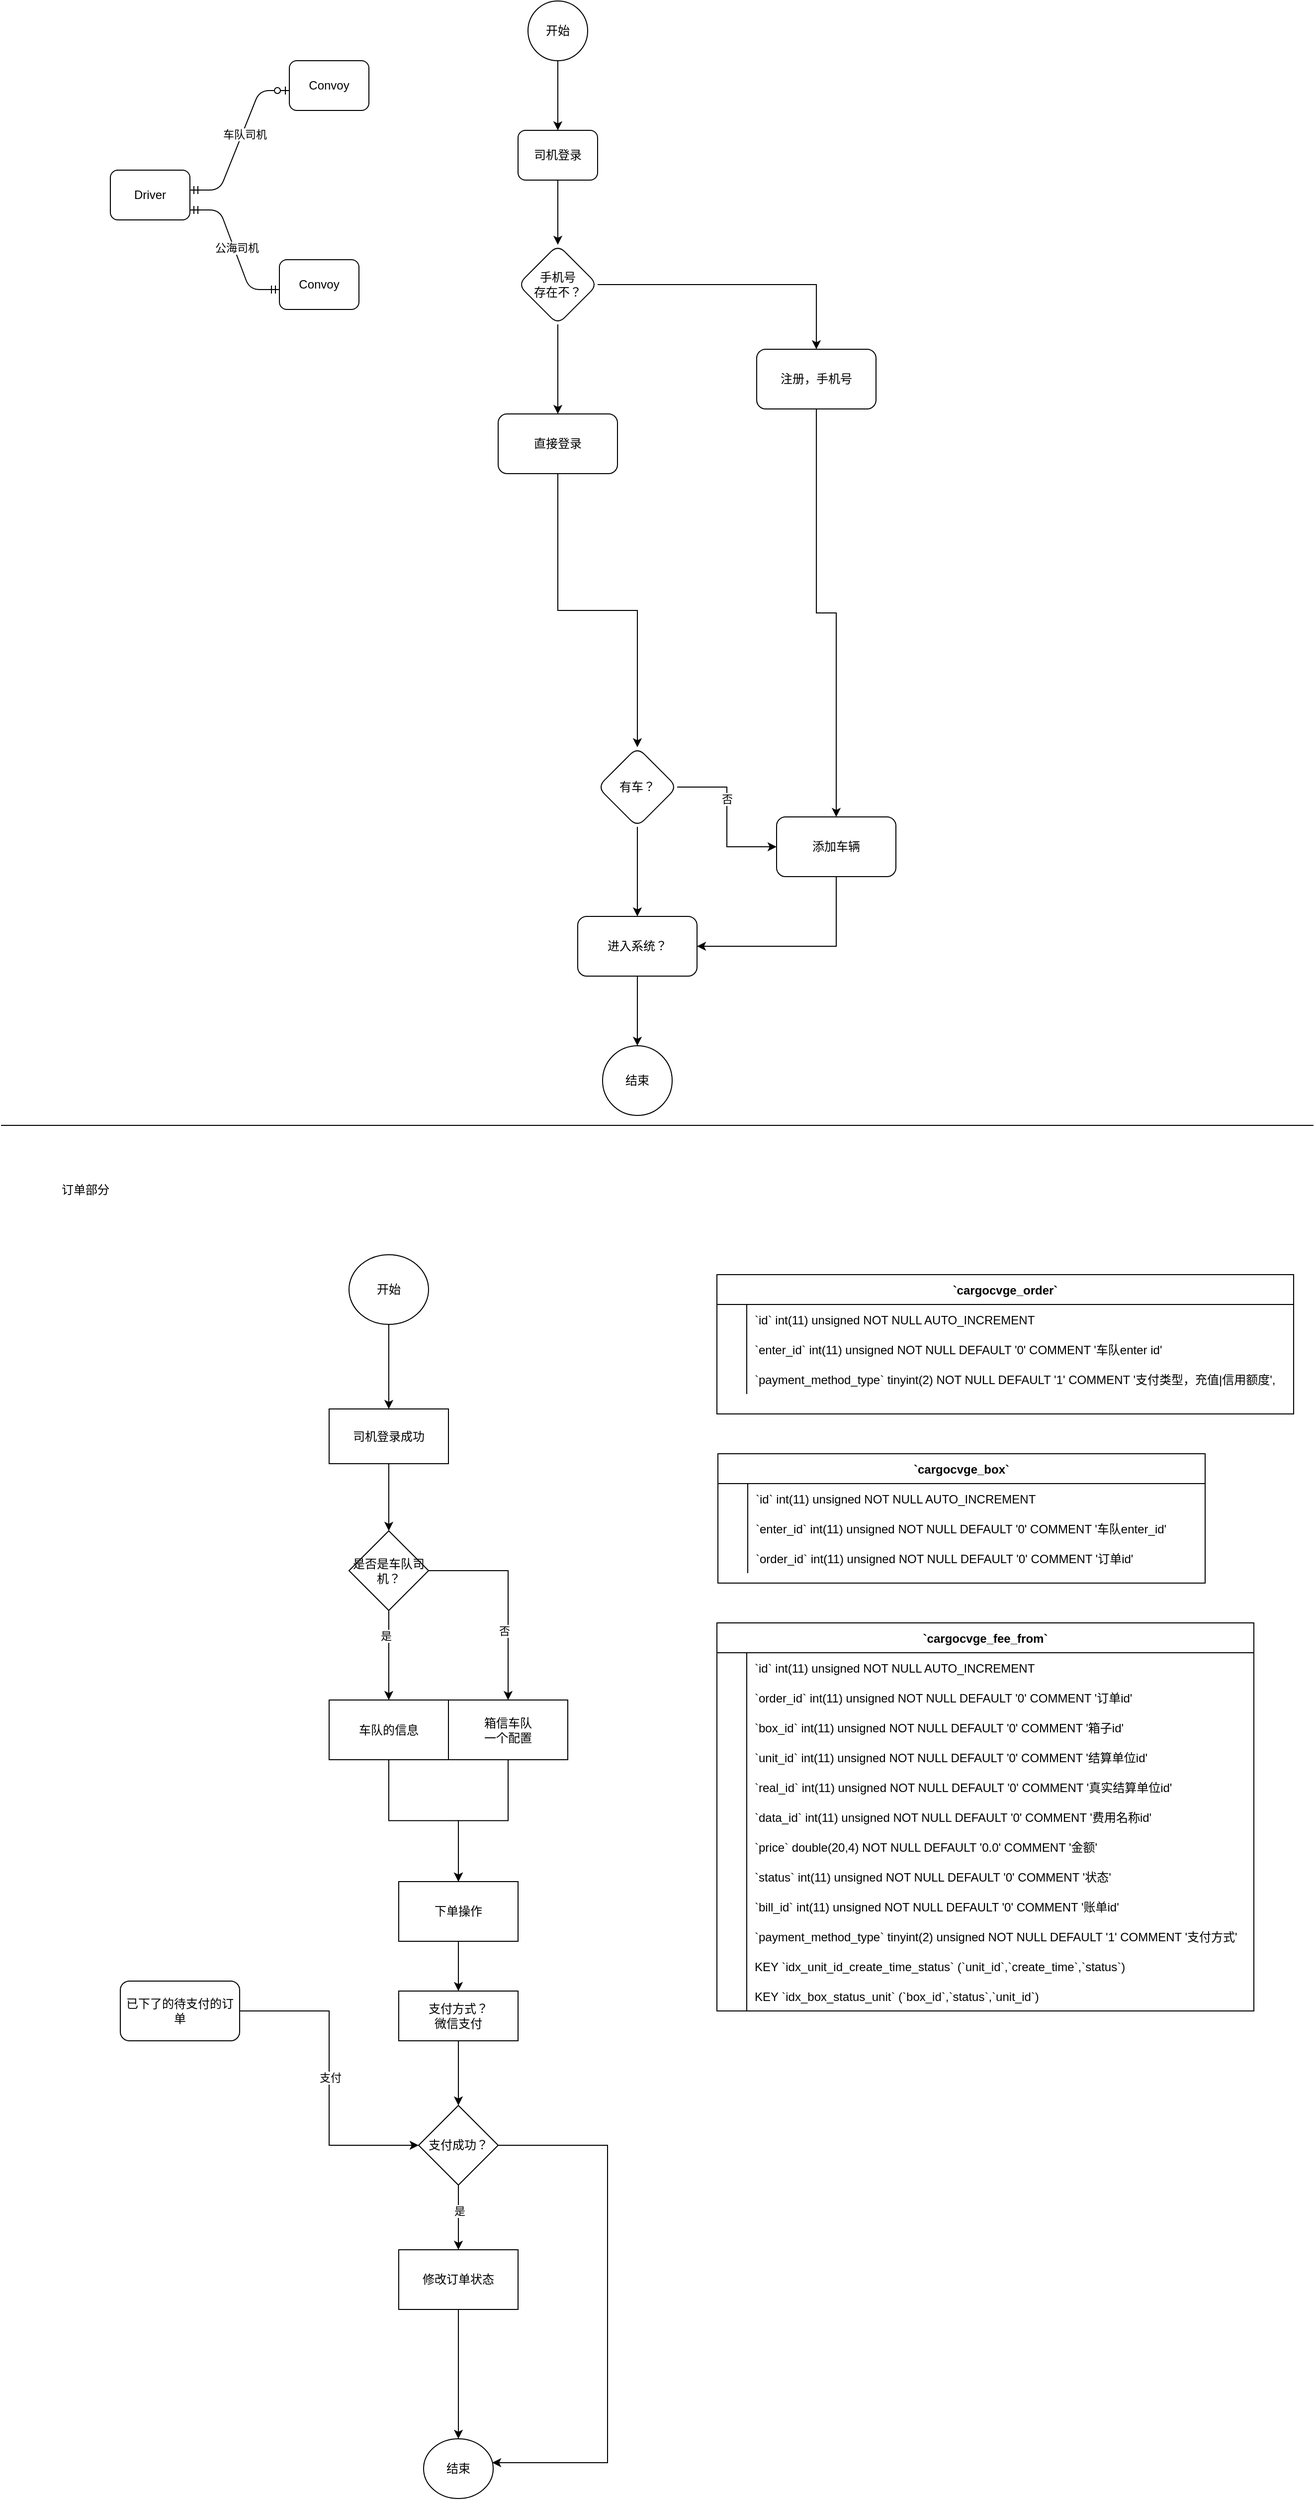 <mxfile version="14.6.11" type="github">
  <diagram id="6CkrAAGylQR2G6XSMfIu" name="第 1 页">
    <mxGraphModel dx="1881" dy="820" grid="1" gridSize="10" guides="1" tooltips="1" connect="1" arrows="1" fold="1" page="1" pageScale="1" pageWidth="827" pageHeight="1169" math="0" shadow="0">
      <root>
        <mxCell id="0" />
        <mxCell id="1" parent="0" />
        <mxCell id="uRQpyjv6LIRqwJX738AH-2" value="Driver" style="rounded=1;whiteSpace=wrap;html=1;" vertex="1" parent="1">
          <mxGeometry x="140" y="250" width="80" height="50" as="geometry" />
        </mxCell>
        <mxCell id="uRQpyjv6LIRqwJX738AH-3" value="Convoy" style="rounded=1;whiteSpace=wrap;html=1;" vertex="1" parent="1">
          <mxGeometry x="320" y="140" width="80" height="50" as="geometry" />
        </mxCell>
        <mxCell id="uRQpyjv6LIRqwJX738AH-5" value="Convoy" style="rounded=1;whiteSpace=wrap;html=1;" vertex="1" parent="1">
          <mxGeometry x="310" y="340" width="80" height="50" as="geometry" />
        </mxCell>
        <mxCell id="uRQpyjv6LIRqwJX738AH-9" value="" style="edgeStyle=entityRelationEdgeStyle;fontSize=12;html=1;endArrow=ERmandOne;startArrow=ERmandOne;" edge="1" parent="1">
          <mxGeometry width="100" height="100" relative="1" as="geometry">
            <mxPoint x="220" y="290" as="sourcePoint" />
            <mxPoint x="310" y="370" as="targetPoint" />
          </mxGeometry>
        </mxCell>
        <mxCell id="uRQpyjv6LIRqwJX738AH-12" value="公海司机" style="edgeLabel;html=1;align=center;verticalAlign=middle;resizable=0;points=[];" vertex="1" connectable="0" parent="uRQpyjv6LIRqwJX738AH-9">
          <mxGeometry x="-0.016" y="3" relative="1" as="geometry">
            <mxPoint x="-1" as="offset" />
          </mxGeometry>
        </mxCell>
        <mxCell id="uRQpyjv6LIRqwJX738AH-10" value="" style="edgeStyle=entityRelationEdgeStyle;fontSize=12;html=1;endArrow=ERzeroToOne;startArrow=ERmandOne;" edge="1" parent="1">
          <mxGeometry width="100" height="100" relative="1" as="geometry">
            <mxPoint x="220" y="270" as="sourcePoint" />
            <mxPoint x="320" y="170" as="targetPoint" />
          </mxGeometry>
        </mxCell>
        <mxCell id="uRQpyjv6LIRqwJX738AH-11" value="车队司机" style="edgeLabel;html=1;align=center;verticalAlign=middle;resizable=0;points=[];" vertex="1" connectable="0" parent="uRQpyjv6LIRqwJX738AH-10">
          <mxGeometry x="0.089" y="-2" relative="1" as="geometry">
            <mxPoint as="offset" />
          </mxGeometry>
        </mxCell>
        <mxCell id="uRQpyjv6LIRqwJX738AH-17" style="edgeStyle=orthogonalEdgeStyle;rounded=0;orthogonalLoop=1;jettySize=auto;html=1;exitX=0.5;exitY=1;exitDx=0;exitDy=0;entryX=0.5;entryY=0;entryDx=0;entryDy=0;" edge="1" parent="1" source="uRQpyjv6LIRqwJX738AH-15" target="uRQpyjv6LIRqwJX738AH-16">
          <mxGeometry relative="1" as="geometry" />
        </mxCell>
        <mxCell id="uRQpyjv6LIRqwJX738AH-15" value="开始" style="ellipse;whiteSpace=wrap;html=1;" vertex="1" parent="1">
          <mxGeometry x="560" y="80" width="60" height="60" as="geometry" />
        </mxCell>
        <mxCell id="uRQpyjv6LIRqwJX738AH-19" value="" style="edgeStyle=orthogonalEdgeStyle;rounded=0;orthogonalLoop=1;jettySize=auto;html=1;" edge="1" parent="1" source="uRQpyjv6LIRqwJX738AH-16" target="uRQpyjv6LIRqwJX738AH-18">
          <mxGeometry relative="1" as="geometry" />
        </mxCell>
        <mxCell id="uRQpyjv6LIRqwJX738AH-16" value="司机登录" style="rounded=1;whiteSpace=wrap;html=1;" vertex="1" parent="1">
          <mxGeometry x="550" y="210" width="80" height="50" as="geometry" />
        </mxCell>
        <mxCell id="uRQpyjv6LIRqwJX738AH-21" value="" style="edgeStyle=orthogonalEdgeStyle;rounded=0;orthogonalLoop=1;jettySize=auto;html=1;" edge="1" parent="1" source="uRQpyjv6LIRqwJX738AH-18" target="uRQpyjv6LIRqwJX738AH-20">
          <mxGeometry relative="1" as="geometry" />
        </mxCell>
        <mxCell id="uRQpyjv6LIRqwJX738AH-23" value="" style="edgeStyle=orthogonalEdgeStyle;rounded=0;orthogonalLoop=1;jettySize=auto;html=1;" edge="1" parent="1" source="uRQpyjv6LIRqwJX738AH-18" target="uRQpyjv6LIRqwJX738AH-22">
          <mxGeometry relative="1" as="geometry" />
        </mxCell>
        <mxCell id="uRQpyjv6LIRqwJX738AH-18" value="手机号&lt;br&gt;存在不？" style="rhombus;whiteSpace=wrap;html=1;rounded=1;" vertex="1" parent="1">
          <mxGeometry x="550" y="325" width="80" height="80" as="geometry" />
        </mxCell>
        <mxCell id="uRQpyjv6LIRqwJX738AH-47" style="edgeStyle=orthogonalEdgeStyle;rounded=0;orthogonalLoop=1;jettySize=auto;html=1;exitX=0.5;exitY=1;exitDx=0;exitDy=0;" edge="1" parent="1" source="uRQpyjv6LIRqwJX738AH-20" target="uRQpyjv6LIRqwJX738AH-31">
          <mxGeometry relative="1" as="geometry" />
        </mxCell>
        <mxCell id="uRQpyjv6LIRqwJX738AH-20" value="直接登录" style="whiteSpace=wrap;html=1;rounded=1;" vertex="1" parent="1">
          <mxGeometry x="530" y="495" width="120" height="60" as="geometry" />
        </mxCell>
        <mxCell id="uRQpyjv6LIRqwJX738AH-48" style="edgeStyle=orthogonalEdgeStyle;rounded=0;orthogonalLoop=1;jettySize=auto;html=1;entryX=0.5;entryY=0;entryDx=0;entryDy=0;" edge="1" parent="1" source="uRQpyjv6LIRqwJX738AH-22" target="uRQpyjv6LIRqwJX738AH-34">
          <mxGeometry relative="1" as="geometry" />
        </mxCell>
        <mxCell id="uRQpyjv6LIRqwJX738AH-22" value="注册，手机号" style="whiteSpace=wrap;html=1;rounded=1;" vertex="1" parent="1">
          <mxGeometry x="790" y="430" width="120" height="60" as="geometry" />
        </mxCell>
        <mxCell id="uRQpyjv6LIRqwJX738AH-35" value="" style="edgeStyle=orthogonalEdgeStyle;rounded=0;orthogonalLoop=1;jettySize=auto;html=1;" edge="1" parent="1" source="uRQpyjv6LIRqwJX738AH-31" target="uRQpyjv6LIRqwJX738AH-34">
          <mxGeometry relative="1" as="geometry" />
        </mxCell>
        <mxCell id="uRQpyjv6LIRqwJX738AH-36" value="否" style="edgeLabel;html=1;align=center;verticalAlign=middle;resizable=0;points=[];" vertex="1" connectable="0" parent="uRQpyjv6LIRqwJX738AH-35">
          <mxGeometry x="-0.233" relative="1" as="geometry">
            <mxPoint as="offset" />
          </mxGeometry>
        </mxCell>
        <mxCell id="uRQpyjv6LIRqwJX738AH-38" value="" style="edgeStyle=orthogonalEdgeStyle;rounded=0;orthogonalLoop=1;jettySize=auto;html=1;" edge="1" parent="1" source="uRQpyjv6LIRqwJX738AH-31" target="uRQpyjv6LIRqwJX738AH-37">
          <mxGeometry relative="1" as="geometry" />
        </mxCell>
        <mxCell id="uRQpyjv6LIRqwJX738AH-31" value="有车？" style="rhombus;whiteSpace=wrap;html=1;rounded=1;" vertex="1" parent="1">
          <mxGeometry x="630" y="830" width="80" height="80" as="geometry" />
        </mxCell>
        <mxCell id="uRQpyjv6LIRqwJX738AH-39" style="edgeStyle=orthogonalEdgeStyle;rounded=0;orthogonalLoop=1;jettySize=auto;html=1;exitX=0.5;exitY=1;exitDx=0;exitDy=0;entryX=1;entryY=0.5;entryDx=0;entryDy=0;" edge="1" parent="1" source="uRQpyjv6LIRqwJX738AH-34" target="uRQpyjv6LIRqwJX738AH-37">
          <mxGeometry relative="1" as="geometry" />
        </mxCell>
        <mxCell id="uRQpyjv6LIRqwJX738AH-34" value="添加车辆" style="whiteSpace=wrap;html=1;rounded=1;" vertex="1" parent="1">
          <mxGeometry x="810" y="900" width="120" height="60" as="geometry" />
        </mxCell>
        <mxCell id="uRQpyjv6LIRqwJX738AH-41" value="" style="edgeStyle=orthogonalEdgeStyle;rounded=0;orthogonalLoop=1;jettySize=auto;html=1;" edge="1" parent="1" source="uRQpyjv6LIRqwJX738AH-37" target="uRQpyjv6LIRqwJX738AH-40">
          <mxGeometry relative="1" as="geometry" />
        </mxCell>
        <mxCell id="uRQpyjv6LIRqwJX738AH-37" value="进入系统？" style="whiteSpace=wrap;html=1;rounded=1;" vertex="1" parent="1">
          <mxGeometry x="610" y="1000" width="120" height="60" as="geometry" />
        </mxCell>
        <mxCell id="uRQpyjv6LIRqwJX738AH-40" value="结束" style="ellipse;whiteSpace=wrap;html=1;rounded=1;" vertex="1" parent="1">
          <mxGeometry x="635" y="1130" width="70" height="70" as="geometry" />
        </mxCell>
        <mxCell id="uRQpyjv6LIRqwJX738AH-49" value="" style="endArrow=none;html=1;" edge="1" parent="1">
          <mxGeometry width="50" height="50" relative="1" as="geometry">
            <mxPoint x="30" y="1210" as="sourcePoint" />
            <mxPoint x="1350" y="1210" as="targetPoint" />
          </mxGeometry>
        </mxCell>
        <mxCell id="uRQpyjv6LIRqwJX738AH-51" value="订单部分" style="text;html=1;strokeColor=none;fillColor=none;align=center;verticalAlign=middle;whiteSpace=wrap;rounded=0;" vertex="1" parent="1">
          <mxGeometry x="80" y="1260" width="70" height="30" as="geometry" />
        </mxCell>
        <mxCell id="uRQpyjv6LIRqwJX738AH-54" value="" style="edgeStyle=orthogonalEdgeStyle;rounded=0;orthogonalLoop=1;jettySize=auto;html=1;" edge="1" parent="1" source="uRQpyjv6LIRqwJX738AH-52" target="uRQpyjv6LIRqwJX738AH-53">
          <mxGeometry relative="1" as="geometry" />
        </mxCell>
        <mxCell id="uRQpyjv6LIRqwJX738AH-52" value="开始" style="ellipse;whiteSpace=wrap;html=1;" vertex="1" parent="1">
          <mxGeometry x="380" y="1340" width="80" height="70" as="geometry" />
        </mxCell>
        <mxCell id="uRQpyjv6LIRqwJX738AH-56" value="" style="edgeStyle=orthogonalEdgeStyle;rounded=0;orthogonalLoop=1;jettySize=auto;html=1;" edge="1" parent="1" source="uRQpyjv6LIRqwJX738AH-53" target="uRQpyjv6LIRqwJX738AH-55">
          <mxGeometry relative="1" as="geometry" />
        </mxCell>
        <mxCell id="uRQpyjv6LIRqwJX738AH-53" value="司机登录成功" style="whiteSpace=wrap;html=1;" vertex="1" parent="1">
          <mxGeometry x="360" y="1495" width="120" height="55" as="geometry" />
        </mxCell>
        <mxCell id="uRQpyjv6LIRqwJX738AH-58" value="" style="edgeStyle=orthogonalEdgeStyle;rounded=0;orthogonalLoop=1;jettySize=auto;html=1;" edge="1" parent="1" source="uRQpyjv6LIRqwJX738AH-55" target="uRQpyjv6LIRqwJX738AH-57">
          <mxGeometry relative="1" as="geometry" />
        </mxCell>
        <mxCell id="uRQpyjv6LIRqwJX738AH-61" value="是" style="edgeLabel;html=1;align=center;verticalAlign=middle;resizable=0;points=[];" vertex="1" connectable="0" parent="uRQpyjv6LIRqwJX738AH-58">
          <mxGeometry x="-0.456" y="-3" relative="1" as="geometry">
            <mxPoint y="1" as="offset" />
          </mxGeometry>
        </mxCell>
        <mxCell id="uRQpyjv6LIRqwJX738AH-60" style="edgeStyle=orthogonalEdgeStyle;rounded=0;orthogonalLoop=1;jettySize=auto;html=1;exitX=1;exitY=0.5;exitDx=0;exitDy=0;entryX=0.5;entryY=0;entryDx=0;entryDy=0;" edge="1" parent="1" source="uRQpyjv6LIRqwJX738AH-55" target="uRQpyjv6LIRqwJX738AH-59">
          <mxGeometry relative="1" as="geometry" />
        </mxCell>
        <mxCell id="uRQpyjv6LIRqwJX738AH-62" value="否" style="edgeLabel;html=1;align=center;verticalAlign=middle;resizable=0;points=[];" vertex="1" connectable="0" parent="uRQpyjv6LIRqwJX738AH-60">
          <mxGeometry x="0.338" y="-4" relative="1" as="geometry">
            <mxPoint as="offset" />
          </mxGeometry>
        </mxCell>
        <mxCell id="uRQpyjv6LIRqwJX738AH-55" value="是否是车队司机？" style="rhombus;whiteSpace=wrap;html=1;" vertex="1" parent="1">
          <mxGeometry x="380" y="1617.5" width="80" height="80" as="geometry" />
        </mxCell>
        <mxCell id="uRQpyjv6LIRqwJX738AH-64" value="" style="edgeStyle=orthogonalEdgeStyle;rounded=0;orthogonalLoop=1;jettySize=auto;html=1;" edge="1" parent="1" source="uRQpyjv6LIRqwJX738AH-57" target="uRQpyjv6LIRqwJX738AH-63">
          <mxGeometry relative="1" as="geometry" />
        </mxCell>
        <mxCell id="uRQpyjv6LIRqwJX738AH-57" value="车队的信息" style="whiteSpace=wrap;html=1;" vertex="1" parent="1">
          <mxGeometry x="360" y="1787.5" width="120" height="60" as="geometry" />
        </mxCell>
        <mxCell id="uRQpyjv6LIRqwJX738AH-65" style="edgeStyle=orthogonalEdgeStyle;rounded=0;orthogonalLoop=1;jettySize=auto;html=1;exitX=0.5;exitY=1;exitDx=0;exitDy=0;" edge="1" parent="1" source="uRQpyjv6LIRqwJX738AH-59" target="uRQpyjv6LIRqwJX738AH-63">
          <mxGeometry relative="1" as="geometry" />
        </mxCell>
        <mxCell id="uRQpyjv6LIRqwJX738AH-59" value="箱信车队&lt;br&gt;一个配置" style="whiteSpace=wrap;html=1;" vertex="1" parent="1">
          <mxGeometry x="480" y="1787.5" width="120" height="60" as="geometry" />
        </mxCell>
        <mxCell id="uRQpyjv6LIRqwJX738AH-67" value="" style="edgeStyle=orthogonalEdgeStyle;rounded=0;orthogonalLoop=1;jettySize=auto;html=1;" edge="1" parent="1" source="uRQpyjv6LIRqwJX738AH-63" target="uRQpyjv6LIRqwJX738AH-66">
          <mxGeometry relative="1" as="geometry" />
        </mxCell>
        <mxCell id="uRQpyjv6LIRqwJX738AH-63" value="下单操作" style="whiteSpace=wrap;html=1;" vertex="1" parent="1">
          <mxGeometry x="430" y="1970" width="120" height="60" as="geometry" />
        </mxCell>
        <mxCell id="uRQpyjv6LIRqwJX738AH-72" value="" style="edgeStyle=orthogonalEdgeStyle;rounded=0;orthogonalLoop=1;jettySize=auto;html=1;" edge="1" parent="1" source="uRQpyjv6LIRqwJX738AH-66" target="uRQpyjv6LIRqwJX738AH-71">
          <mxGeometry relative="1" as="geometry" />
        </mxCell>
        <mxCell id="uRQpyjv6LIRqwJX738AH-66" value="支付方式？&lt;br&gt;微信支付" style="whiteSpace=wrap;html=1;" vertex="1" parent="1">
          <mxGeometry x="430" y="2080" width="120" height="50" as="geometry" />
        </mxCell>
        <mxCell id="uRQpyjv6LIRqwJX738AH-77" value="" style="edgeStyle=orthogonalEdgeStyle;rounded=0;orthogonalLoop=1;jettySize=auto;html=1;" edge="1" parent="1" source="uRQpyjv6LIRqwJX738AH-68" target="uRQpyjv6LIRqwJX738AH-76">
          <mxGeometry relative="1" as="geometry" />
        </mxCell>
        <mxCell id="uRQpyjv6LIRqwJX738AH-68" value="修改订单状态" style="whiteSpace=wrap;html=1;" vertex="1" parent="1">
          <mxGeometry x="430" y="2340" width="120" height="60" as="geometry" />
        </mxCell>
        <mxCell id="uRQpyjv6LIRqwJX738AH-73" style="edgeStyle=orthogonalEdgeStyle;rounded=0;orthogonalLoop=1;jettySize=auto;html=1;exitX=0.5;exitY=1;exitDx=0;exitDy=0;" edge="1" parent="1" source="uRQpyjv6LIRqwJX738AH-71" target="uRQpyjv6LIRqwJX738AH-68">
          <mxGeometry relative="1" as="geometry" />
        </mxCell>
        <mxCell id="uRQpyjv6LIRqwJX738AH-74" value="是" style="edgeLabel;html=1;align=center;verticalAlign=middle;resizable=0;points=[];" vertex="1" connectable="0" parent="uRQpyjv6LIRqwJX738AH-73">
          <mxGeometry x="-0.2" y="1" relative="1" as="geometry">
            <mxPoint as="offset" />
          </mxGeometry>
        </mxCell>
        <mxCell id="uRQpyjv6LIRqwJX738AH-75" style="edgeStyle=orthogonalEdgeStyle;rounded=0;orthogonalLoop=1;jettySize=auto;html=1;exitX=1;exitY=0.5;exitDx=0;exitDy=0;entryX=0.986;entryY=0.4;entryDx=0;entryDy=0;entryPerimeter=0;" edge="1" parent="1" source="uRQpyjv6LIRqwJX738AH-71" target="uRQpyjv6LIRqwJX738AH-76">
          <mxGeometry relative="1" as="geometry">
            <mxPoint x="700" y="2490" as="targetPoint" />
            <Array as="points">
              <mxPoint x="640" y="2235" />
              <mxPoint x="640" y="2554" />
            </Array>
          </mxGeometry>
        </mxCell>
        <mxCell id="uRQpyjv6LIRqwJX738AH-71" value="支付成功？" style="rhombus;whiteSpace=wrap;html=1;" vertex="1" parent="1">
          <mxGeometry x="450" y="2195" width="80" height="80" as="geometry" />
        </mxCell>
        <mxCell id="uRQpyjv6LIRqwJX738AH-76" value="结束" style="ellipse;whiteSpace=wrap;html=1;" vertex="1" parent="1">
          <mxGeometry x="455" y="2530" width="70" height="60" as="geometry" />
        </mxCell>
        <mxCell id="uRQpyjv6LIRqwJX738AH-79" style="edgeStyle=orthogonalEdgeStyle;rounded=0;orthogonalLoop=1;jettySize=auto;html=1;entryX=0;entryY=0.5;entryDx=0;entryDy=0;" edge="1" parent="1" source="uRQpyjv6LIRqwJX738AH-78" target="uRQpyjv6LIRqwJX738AH-71">
          <mxGeometry relative="1" as="geometry" />
        </mxCell>
        <mxCell id="uRQpyjv6LIRqwJX738AH-80" value="支付" style="edgeLabel;html=1;align=center;verticalAlign=middle;resizable=0;points=[];" vertex="1" connectable="0" parent="uRQpyjv6LIRqwJX738AH-79">
          <mxGeometry x="-0.003" y="1" relative="1" as="geometry">
            <mxPoint as="offset" />
          </mxGeometry>
        </mxCell>
        <mxCell id="uRQpyjv6LIRqwJX738AH-78" value="已下了的待支付的订单" style="rounded=1;whiteSpace=wrap;html=1;" vertex="1" parent="1">
          <mxGeometry x="150" y="2070" width="120" height="60" as="geometry" />
        </mxCell>
        <mxCell id="uRQpyjv6LIRqwJX738AH-81" value="`cargocvge_order`" style="shape=table;startSize=30;container=1;collapsible=1;childLayout=tableLayout;fixedRows=1;rowLines=0;fontStyle=1;align=center;resizeLast=1;" vertex="1" parent="1">
          <mxGeometry x="750" y="1360" width="580" height="140" as="geometry" />
        </mxCell>
        <mxCell id="uRQpyjv6LIRqwJX738AH-82" value="" style="shape=partialRectangle;collapsible=0;dropTarget=0;pointerEvents=0;fillColor=none;points=[[0,0.5],[1,0.5]];portConstraint=eastwest;top=0;left=0;right=0;bottom=0;" vertex="1" parent="uRQpyjv6LIRqwJX738AH-81">
          <mxGeometry y="30" width="580" height="30" as="geometry" />
        </mxCell>
        <mxCell id="uRQpyjv6LIRqwJX738AH-83" value="" style="shape=partialRectangle;overflow=hidden;connectable=0;fillColor=none;top=0;left=0;bottom=0;right=0;" vertex="1" parent="uRQpyjv6LIRqwJX738AH-82">
          <mxGeometry width="30" height="30" as="geometry" />
        </mxCell>
        <mxCell id="uRQpyjv6LIRqwJX738AH-84" value="`id` int(11) unsigned NOT NULL AUTO_INCREMENT" style="shape=partialRectangle;overflow=hidden;connectable=0;fillColor=none;top=0;left=0;bottom=0;right=0;align=left;spacingLeft=6;" vertex="1" parent="uRQpyjv6LIRqwJX738AH-82">
          <mxGeometry x="30" width="550" height="30" as="geometry" />
        </mxCell>
        <mxCell id="uRQpyjv6LIRqwJX738AH-85" value="" style="shape=partialRectangle;collapsible=0;dropTarget=0;pointerEvents=0;fillColor=none;points=[[0,0.5],[1,0.5]];portConstraint=eastwest;top=0;left=0;right=0;bottom=0;" vertex="1" parent="uRQpyjv6LIRqwJX738AH-81">
          <mxGeometry y="60" width="580" height="30" as="geometry" />
        </mxCell>
        <mxCell id="uRQpyjv6LIRqwJX738AH-86" value="" style="shape=partialRectangle;overflow=hidden;connectable=0;fillColor=none;top=0;left=0;bottom=0;right=0;" vertex="1" parent="uRQpyjv6LIRqwJX738AH-85">
          <mxGeometry width="30" height="30" as="geometry" />
        </mxCell>
        <mxCell id="uRQpyjv6LIRqwJX738AH-87" value="`enter_id` int(11) unsigned NOT NULL DEFAULT &#39;0&#39; COMMENT &#39;车队enter id&#39;" style="shape=partialRectangle;overflow=hidden;connectable=0;fillColor=none;top=0;left=0;bottom=0;right=0;align=left;spacingLeft=6;" vertex="1" parent="uRQpyjv6LIRqwJX738AH-85">
          <mxGeometry x="30" width="550" height="30" as="geometry" />
        </mxCell>
        <mxCell id="uRQpyjv6LIRqwJX738AH-176" style="shape=partialRectangle;collapsible=0;dropTarget=0;pointerEvents=0;fillColor=none;points=[[0,0.5],[1,0.5]];portConstraint=eastwest;top=0;left=0;right=0;bottom=0;" vertex="1" parent="uRQpyjv6LIRqwJX738AH-81">
          <mxGeometry y="90" width="580" height="30" as="geometry" />
        </mxCell>
        <mxCell id="uRQpyjv6LIRqwJX738AH-177" style="shape=partialRectangle;overflow=hidden;connectable=0;fillColor=none;top=0;left=0;bottom=0;right=0;" vertex="1" parent="uRQpyjv6LIRqwJX738AH-176">
          <mxGeometry width="30" height="30" as="geometry" />
        </mxCell>
        <mxCell id="uRQpyjv6LIRqwJX738AH-178" value="`payment_method_type` tinyint(2) NOT NULL DEFAULT &#39;1&#39; COMMENT &#39;支付类型，充值|信用额度&#39;," style="shape=partialRectangle;overflow=hidden;connectable=0;fillColor=none;top=0;left=0;bottom=0;right=0;align=left;spacingLeft=6;" vertex="1" parent="uRQpyjv6LIRqwJX738AH-176">
          <mxGeometry x="30" width="550" height="30" as="geometry" />
        </mxCell>
        <mxCell id="uRQpyjv6LIRqwJX738AH-166" value="`cargocvge_box`" style="shape=table;startSize=30;container=1;collapsible=1;childLayout=tableLayout;fixedRows=1;rowLines=0;fontStyle=1;align=center;resizeLast=1;" vertex="1" parent="1">
          <mxGeometry x="751" y="1540" width="490" height="130" as="geometry" />
        </mxCell>
        <mxCell id="uRQpyjv6LIRqwJX738AH-167" value="" style="shape=partialRectangle;collapsible=0;dropTarget=0;pointerEvents=0;fillColor=none;points=[[0,0.5],[1,0.5]];portConstraint=eastwest;top=0;left=0;right=0;bottom=0;" vertex="1" parent="uRQpyjv6LIRqwJX738AH-166">
          <mxGeometry y="30" width="490" height="30" as="geometry" />
        </mxCell>
        <mxCell id="uRQpyjv6LIRqwJX738AH-168" value="" style="shape=partialRectangle;overflow=hidden;connectable=0;fillColor=none;top=0;left=0;bottom=0;right=0;" vertex="1" parent="uRQpyjv6LIRqwJX738AH-167">
          <mxGeometry width="30" height="30" as="geometry" />
        </mxCell>
        <mxCell id="uRQpyjv6LIRqwJX738AH-169" value="`id` int(11) unsigned NOT NULL AUTO_INCREMENT" style="shape=partialRectangle;overflow=hidden;connectable=0;fillColor=none;top=0;left=0;bottom=0;right=0;align=left;spacingLeft=6;" vertex="1" parent="uRQpyjv6LIRqwJX738AH-167">
          <mxGeometry x="30" width="460" height="30" as="geometry" />
        </mxCell>
        <mxCell id="uRQpyjv6LIRqwJX738AH-170" value="" style="shape=partialRectangle;collapsible=0;dropTarget=0;pointerEvents=0;fillColor=none;points=[[0,0.5],[1,0.5]];portConstraint=eastwest;top=0;left=0;right=0;bottom=0;" vertex="1" parent="uRQpyjv6LIRqwJX738AH-166">
          <mxGeometry y="60" width="490" height="30" as="geometry" />
        </mxCell>
        <mxCell id="uRQpyjv6LIRqwJX738AH-171" value="" style="shape=partialRectangle;overflow=hidden;connectable=0;fillColor=none;top=0;left=0;bottom=0;right=0;" vertex="1" parent="uRQpyjv6LIRqwJX738AH-170">
          <mxGeometry width="30" height="30" as="geometry" />
        </mxCell>
        <mxCell id="uRQpyjv6LIRqwJX738AH-172" value="`enter_id` int(11) unsigned NOT NULL DEFAULT &#39;0&#39; COMMENT &#39;车队enter_id&#39;" style="shape=partialRectangle;overflow=hidden;connectable=0;fillColor=none;top=0;left=0;bottom=0;right=0;align=left;spacingLeft=6;" vertex="1" parent="uRQpyjv6LIRqwJX738AH-170">
          <mxGeometry x="30" width="460" height="30" as="geometry" />
        </mxCell>
        <mxCell id="uRQpyjv6LIRqwJX738AH-173" value="" style="shape=partialRectangle;collapsible=0;dropTarget=0;pointerEvents=0;fillColor=none;points=[[0,0.5],[1,0.5]];portConstraint=eastwest;top=0;left=0;right=0;bottom=0;" vertex="1" parent="uRQpyjv6LIRqwJX738AH-166">
          <mxGeometry y="90" width="490" height="30" as="geometry" />
        </mxCell>
        <mxCell id="uRQpyjv6LIRqwJX738AH-174" value="" style="shape=partialRectangle;overflow=hidden;connectable=0;fillColor=none;top=0;left=0;bottom=0;right=0;" vertex="1" parent="uRQpyjv6LIRqwJX738AH-173">
          <mxGeometry width="30" height="30" as="geometry" />
        </mxCell>
        <mxCell id="uRQpyjv6LIRqwJX738AH-175" value="`order_id` int(11) unsigned NOT NULL DEFAULT &#39;0&#39; COMMENT &#39;订单id&#39;" style="shape=partialRectangle;overflow=hidden;connectable=0;fillColor=none;top=0;left=0;bottom=0;right=0;align=left;spacingLeft=6;" vertex="1" parent="uRQpyjv6LIRqwJX738AH-173">
          <mxGeometry x="30" width="460" height="30" as="geometry" />
        </mxCell>
        <mxCell id="uRQpyjv6LIRqwJX738AH-189" value="`cargocvge_fee_from`" style="shape=table;startSize=30;container=1;collapsible=1;childLayout=tableLayout;fixedRows=1;rowLines=0;fontStyle=1;align=center;resizeLast=1;" vertex="1" parent="1">
          <mxGeometry x="750" y="1710" width="540" height="390" as="geometry" />
        </mxCell>
        <mxCell id="uRQpyjv6LIRqwJX738AH-190" value="" style="shape=partialRectangle;collapsible=0;dropTarget=0;pointerEvents=0;fillColor=none;points=[[0,0.5],[1,0.5]];portConstraint=eastwest;top=0;left=0;right=0;bottom=0;" vertex="1" parent="uRQpyjv6LIRqwJX738AH-189">
          <mxGeometry y="30" width="540" height="30" as="geometry" />
        </mxCell>
        <mxCell id="uRQpyjv6LIRqwJX738AH-191" value="" style="shape=partialRectangle;overflow=hidden;connectable=0;fillColor=none;top=0;left=0;bottom=0;right=0;" vertex="1" parent="uRQpyjv6LIRqwJX738AH-190">
          <mxGeometry width="30" height="30" as="geometry" />
        </mxCell>
        <mxCell id="uRQpyjv6LIRqwJX738AH-192" value="`id` int(11) unsigned NOT NULL AUTO_INCREMENT" style="shape=partialRectangle;overflow=hidden;connectable=0;fillColor=none;top=0;left=0;bottom=0;right=0;align=left;spacingLeft=6;" vertex="1" parent="uRQpyjv6LIRqwJX738AH-190">
          <mxGeometry x="30" width="510" height="30" as="geometry" />
        </mxCell>
        <mxCell id="uRQpyjv6LIRqwJX738AH-193" value="" style="shape=partialRectangle;collapsible=0;dropTarget=0;pointerEvents=0;fillColor=none;points=[[0,0.5],[1,0.5]];portConstraint=eastwest;top=0;left=0;right=0;bottom=0;" vertex="1" parent="uRQpyjv6LIRqwJX738AH-189">
          <mxGeometry y="60" width="540" height="30" as="geometry" />
        </mxCell>
        <mxCell id="uRQpyjv6LIRqwJX738AH-194" value="" style="shape=partialRectangle;overflow=hidden;connectable=0;fillColor=none;top=0;left=0;bottom=0;right=0;" vertex="1" parent="uRQpyjv6LIRqwJX738AH-193">
          <mxGeometry width="30" height="30" as="geometry" />
        </mxCell>
        <mxCell id="uRQpyjv6LIRqwJX738AH-195" value="`order_id` int(11) unsigned NOT NULL DEFAULT &#39;0&#39; COMMENT &#39;订单id&#39;" style="shape=partialRectangle;overflow=hidden;connectable=0;fillColor=none;top=0;left=0;bottom=0;right=0;align=left;spacingLeft=6;" vertex="1" parent="uRQpyjv6LIRqwJX738AH-193">
          <mxGeometry x="30" width="510" height="30" as="geometry" />
        </mxCell>
        <mxCell id="uRQpyjv6LIRqwJX738AH-196" value="" style="shape=partialRectangle;collapsible=0;dropTarget=0;pointerEvents=0;fillColor=none;points=[[0,0.5],[1,0.5]];portConstraint=eastwest;top=0;left=0;right=0;bottom=0;" vertex="1" parent="uRQpyjv6LIRqwJX738AH-189">
          <mxGeometry y="90" width="540" height="30" as="geometry" />
        </mxCell>
        <mxCell id="uRQpyjv6LIRqwJX738AH-197" value="" style="shape=partialRectangle;overflow=hidden;connectable=0;fillColor=none;top=0;left=0;bottom=0;right=0;" vertex="1" parent="uRQpyjv6LIRqwJX738AH-196">
          <mxGeometry width="30" height="30" as="geometry" />
        </mxCell>
        <mxCell id="uRQpyjv6LIRqwJX738AH-198" value="`box_id` int(11) unsigned NOT NULL DEFAULT &#39;0&#39; COMMENT &#39;箱子id&#39;" style="shape=partialRectangle;overflow=hidden;connectable=0;fillColor=none;top=0;left=0;bottom=0;right=0;align=left;spacingLeft=6;" vertex="1" parent="uRQpyjv6LIRqwJX738AH-196">
          <mxGeometry x="30" width="510" height="30" as="geometry" />
        </mxCell>
        <mxCell id="uRQpyjv6LIRqwJX738AH-199" value="" style="shape=partialRectangle;collapsible=0;dropTarget=0;pointerEvents=0;fillColor=none;points=[[0,0.5],[1,0.5]];portConstraint=eastwest;top=0;left=0;right=0;bottom=0;" vertex="1" parent="uRQpyjv6LIRqwJX738AH-189">
          <mxGeometry y="120" width="540" height="30" as="geometry" />
        </mxCell>
        <mxCell id="uRQpyjv6LIRqwJX738AH-200" value="" style="shape=partialRectangle;overflow=hidden;connectable=0;fillColor=none;top=0;left=0;bottom=0;right=0;" vertex="1" parent="uRQpyjv6LIRqwJX738AH-199">
          <mxGeometry width="30" height="30" as="geometry" />
        </mxCell>
        <mxCell id="uRQpyjv6LIRqwJX738AH-201" value="`unit_id` int(11) unsigned NOT NULL DEFAULT &#39;0&#39; COMMENT &#39;结算单位id&#39;" style="shape=partialRectangle;overflow=hidden;connectable=0;fillColor=none;top=0;left=0;bottom=0;right=0;align=left;spacingLeft=6;" vertex="1" parent="uRQpyjv6LIRqwJX738AH-199">
          <mxGeometry x="30" width="510" height="30" as="geometry" />
        </mxCell>
        <mxCell id="uRQpyjv6LIRqwJX738AH-202" value="" style="shape=partialRectangle;collapsible=0;dropTarget=0;pointerEvents=0;fillColor=none;points=[[0,0.5],[1,0.5]];portConstraint=eastwest;top=0;left=0;right=0;bottom=0;" vertex="1" parent="uRQpyjv6LIRqwJX738AH-189">
          <mxGeometry y="150" width="540" height="30" as="geometry" />
        </mxCell>
        <mxCell id="uRQpyjv6LIRqwJX738AH-203" value="" style="shape=partialRectangle;overflow=hidden;connectable=0;fillColor=none;top=0;left=0;bottom=0;right=0;" vertex="1" parent="uRQpyjv6LIRqwJX738AH-202">
          <mxGeometry width="30" height="30" as="geometry" />
        </mxCell>
        <mxCell id="uRQpyjv6LIRqwJX738AH-204" value="`real_id` int(11) unsigned NOT NULL DEFAULT &#39;0&#39; COMMENT &#39;真实结算单位id&#39;" style="shape=partialRectangle;overflow=hidden;connectable=0;fillColor=none;top=0;left=0;bottom=0;right=0;align=left;spacingLeft=6;" vertex="1" parent="uRQpyjv6LIRqwJX738AH-202">
          <mxGeometry x="30" width="510" height="30" as="geometry" />
        </mxCell>
        <mxCell id="uRQpyjv6LIRqwJX738AH-205" value="" style="shape=partialRectangle;collapsible=0;dropTarget=0;pointerEvents=0;fillColor=none;points=[[0,0.5],[1,0.5]];portConstraint=eastwest;top=0;left=0;right=0;bottom=0;" vertex="1" parent="uRQpyjv6LIRqwJX738AH-189">
          <mxGeometry y="180" width="540" height="30" as="geometry" />
        </mxCell>
        <mxCell id="uRQpyjv6LIRqwJX738AH-206" value="" style="shape=partialRectangle;overflow=hidden;connectable=0;fillColor=none;top=0;left=0;bottom=0;right=0;" vertex="1" parent="uRQpyjv6LIRqwJX738AH-205">
          <mxGeometry width="30" height="30" as="geometry" />
        </mxCell>
        <mxCell id="uRQpyjv6LIRqwJX738AH-207" value="`data_id` int(11) unsigned NOT NULL DEFAULT &#39;0&#39; COMMENT &#39;费用名称id&#39;" style="shape=partialRectangle;overflow=hidden;connectable=0;fillColor=none;top=0;left=0;bottom=0;right=0;align=left;spacingLeft=6;" vertex="1" parent="uRQpyjv6LIRqwJX738AH-205">
          <mxGeometry x="30" width="510" height="30" as="geometry" />
        </mxCell>
        <mxCell id="uRQpyjv6LIRqwJX738AH-208" value="" style="shape=partialRectangle;collapsible=0;dropTarget=0;pointerEvents=0;fillColor=none;points=[[0,0.5],[1,0.5]];portConstraint=eastwest;top=0;left=0;right=0;bottom=0;" vertex="1" parent="uRQpyjv6LIRqwJX738AH-189">
          <mxGeometry y="210" width="540" height="30" as="geometry" />
        </mxCell>
        <mxCell id="uRQpyjv6LIRqwJX738AH-209" value="" style="shape=partialRectangle;overflow=hidden;connectable=0;fillColor=none;top=0;left=0;bottom=0;right=0;" vertex="1" parent="uRQpyjv6LIRqwJX738AH-208">
          <mxGeometry width="30" height="30" as="geometry" />
        </mxCell>
        <mxCell id="uRQpyjv6LIRqwJX738AH-210" value="`price` double(20,4) NOT NULL DEFAULT &#39;0.0&#39; COMMENT &#39;金额&#39;" style="shape=partialRectangle;overflow=hidden;connectable=0;fillColor=none;top=0;left=0;bottom=0;right=0;align=left;spacingLeft=6;" vertex="1" parent="uRQpyjv6LIRqwJX738AH-208">
          <mxGeometry x="30" width="510" height="30" as="geometry" />
        </mxCell>
        <mxCell id="uRQpyjv6LIRqwJX738AH-211" value="" style="shape=partialRectangle;collapsible=0;dropTarget=0;pointerEvents=0;fillColor=none;points=[[0,0.5],[1,0.5]];portConstraint=eastwest;top=0;left=0;right=0;bottom=0;" vertex="1" parent="uRQpyjv6LIRqwJX738AH-189">
          <mxGeometry y="240" width="540" height="30" as="geometry" />
        </mxCell>
        <mxCell id="uRQpyjv6LIRqwJX738AH-212" value="" style="shape=partialRectangle;overflow=hidden;connectable=0;fillColor=none;top=0;left=0;bottom=0;right=0;" vertex="1" parent="uRQpyjv6LIRqwJX738AH-211">
          <mxGeometry width="30" height="30" as="geometry" />
        </mxCell>
        <mxCell id="uRQpyjv6LIRqwJX738AH-213" value="`status` int(11) unsigned NOT NULL DEFAULT &#39;0&#39; COMMENT &#39;状态&#39;" style="shape=partialRectangle;overflow=hidden;connectable=0;fillColor=none;top=0;left=0;bottom=0;right=0;align=left;spacingLeft=6;" vertex="1" parent="uRQpyjv6LIRqwJX738AH-211">
          <mxGeometry x="30" width="510" height="30" as="geometry" />
        </mxCell>
        <mxCell id="uRQpyjv6LIRqwJX738AH-214" value="" style="shape=partialRectangle;collapsible=0;dropTarget=0;pointerEvents=0;fillColor=none;points=[[0,0.5],[1,0.5]];portConstraint=eastwest;top=0;left=0;right=0;bottom=0;" vertex="1" parent="uRQpyjv6LIRqwJX738AH-189">
          <mxGeometry y="270" width="540" height="30" as="geometry" />
        </mxCell>
        <mxCell id="uRQpyjv6LIRqwJX738AH-215" value="" style="shape=partialRectangle;overflow=hidden;connectable=0;fillColor=none;top=0;left=0;bottom=0;right=0;" vertex="1" parent="uRQpyjv6LIRqwJX738AH-214">
          <mxGeometry width="30" height="30" as="geometry" />
        </mxCell>
        <mxCell id="uRQpyjv6LIRqwJX738AH-216" value="`bill_id` int(11) unsigned NOT NULL DEFAULT &#39;0&#39; COMMENT &#39;账单id&#39;" style="shape=partialRectangle;overflow=hidden;connectable=0;fillColor=none;top=0;left=0;bottom=0;right=0;align=left;spacingLeft=6;" vertex="1" parent="uRQpyjv6LIRqwJX738AH-214">
          <mxGeometry x="30" width="510" height="30" as="geometry" />
        </mxCell>
        <mxCell id="uRQpyjv6LIRqwJX738AH-217" value="" style="shape=partialRectangle;collapsible=0;dropTarget=0;pointerEvents=0;fillColor=none;points=[[0,0.5],[1,0.5]];portConstraint=eastwest;top=0;left=0;right=0;bottom=0;" vertex="1" parent="uRQpyjv6LIRqwJX738AH-189">
          <mxGeometry y="300" width="540" height="30" as="geometry" />
        </mxCell>
        <mxCell id="uRQpyjv6LIRqwJX738AH-218" value="" style="shape=partialRectangle;overflow=hidden;connectable=0;fillColor=none;top=0;left=0;bottom=0;right=0;" vertex="1" parent="uRQpyjv6LIRqwJX738AH-217">
          <mxGeometry width="30" height="30" as="geometry" />
        </mxCell>
        <mxCell id="uRQpyjv6LIRqwJX738AH-219" value="`payment_method_type` tinyint(2) unsigned NOT NULL DEFAULT &#39;1&#39; COMMENT &#39;支付方式&#39;" style="shape=partialRectangle;overflow=hidden;connectable=0;fillColor=none;top=0;left=0;bottom=0;right=0;align=left;spacingLeft=6;" vertex="1" parent="uRQpyjv6LIRqwJX738AH-217">
          <mxGeometry x="30" width="510" height="30" as="geometry" />
        </mxCell>
        <mxCell id="uRQpyjv6LIRqwJX738AH-220" value="" style="shape=partialRectangle;collapsible=0;dropTarget=0;pointerEvents=0;fillColor=none;points=[[0,0.5],[1,0.5]];portConstraint=eastwest;top=0;left=0;right=0;bottom=0;" vertex="1" parent="uRQpyjv6LIRqwJX738AH-189">
          <mxGeometry y="330" width="540" height="30" as="geometry" />
        </mxCell>
        <mxCell id="uRQpyjv6LIRqwJX738AH-221" value="" style="shape=partialRectangle;overflow=hidden;connectable=0;fillColor=none;top=0;left=0;bottom=0;right=0;" vertex="1" parent="uRQpyjv6LIRqwJX738AH-220">
          <mxGeometry width="30" height="30" as="geometry" />
        </mxCell>
        <mxCell id="uRQpyjv6LIRqwJX738AH-222" value="KEY `idx_unit_id_create_time_status` (`unit_id`,`create_time`,`status`)" style="shape=partialRectangle;overflow=hidden;connectable=0;fillColor=none;top=0;left=0;bottom=0;right=0;align=left;spacingLeft=6;" vertex="1" parent="uRQpyjv6LIRqwJX738AH-220">
          <mxGeometry x="30" width="510" height="30" as="geometry" />
        </mxCell>
        <mxCell id="uRQpyjv6LIRqwJX738AH-223" value="" style="shape=partialRectangle;collapsible=0;dropTarget=0;pointerEvents=0;fillColor=none;points=[[0,0.5],[1,0.5]];portConstraint=eastwest;top=0;left=0;right=0;bottom=0;" vertex="1" parent="uRQpyjv6LIRqwJX738AH-189">
          <mxGeometry y="360" width="540" height="30" as="geometry" />
        </mxCell>
        <mxCell id="uRQpyjv6LIRqwJX738AH-224" value="" style="shape=partialRectangle;overflow=hidden;connectable=0;fillColor=none;top=0;left=0;bottom=0;right=0;" vertex="1" parent="uRQpyjv6LIRqwJX738AH-223">
          <mxGeometry width="30" height="30" as="geometry" />
        </mxCell>
        <mxCell id="uRQpyjv6LIRqwJX738AH-225" value="KEY `idx_box_status_unit` (`box_id`,`status`,`unit_id`)" style="shape=partialRectangle;overflow=hidden;connectable=0;fillColor=none;top=0;left=0;bottom=0;right=0;align=left;spacingLeft=6;" vertex="1" parent="uRQpyjv6LIRqwJX738AH-223">
          <mxGeometry x="30" width="510" height="30" as="geometry" />
        </mxCell>
      </root>
    </mxGraphModel>
  </diagram>
</mxfile>
